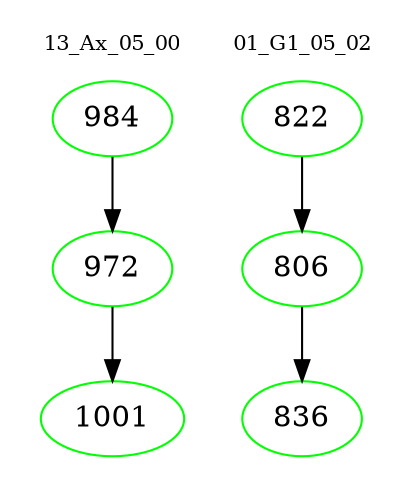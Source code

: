 digraph{
subgraph cluster_0 {
color = white
label = "13_Ax_05_00";
fontsize=10;
T0_984 [label="984", color="green"]
T0_984 -> T0_972 [color="black"]
T0_972 [label="972", color="green"]
T0_972 -> T0_1001 [color="black"]
T0_1001 [label="1001", color="green"]
}
subgraph cluster_1 {
color = white
label = "01_G1_05_02";
fontsize=10;
T1_822 [label="822", color="green"]
T1_822 -> T1_806 [color="black"]
T1_806 [label="806", color="green"]
T1_806 -> T1_836 [color="black"]
T1_836 [label="836", color="green"]
}
}
